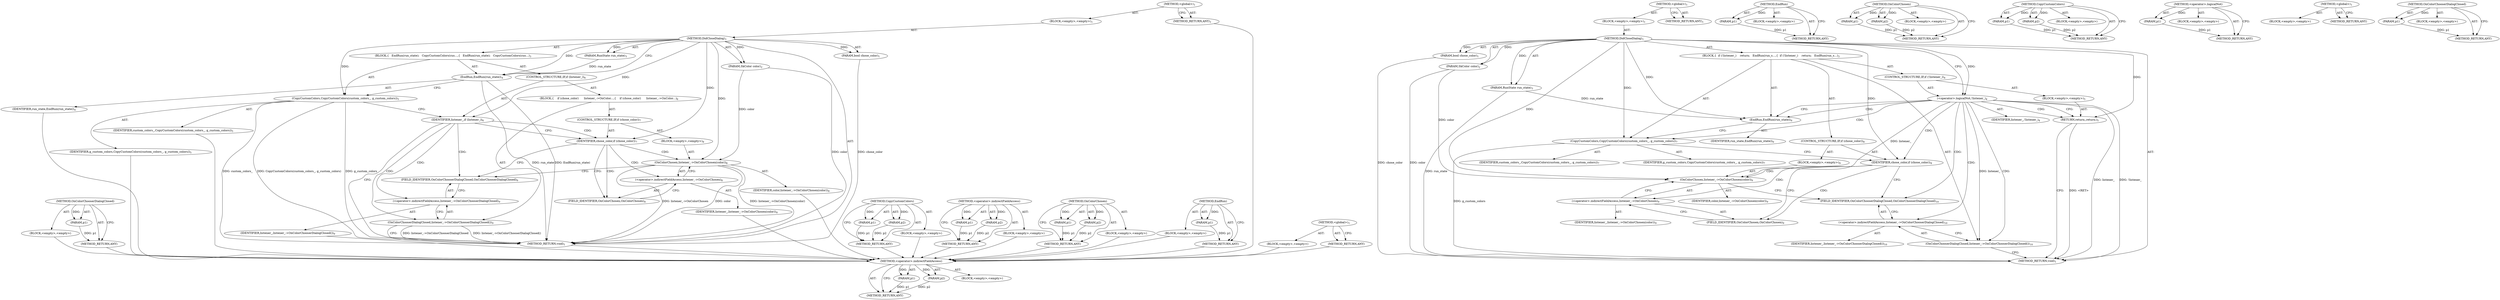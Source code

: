 digraph "&lt;global&gt;" {
vulnerable_74 [label=<(METHOD,&lt;operator&gt;.indirectFieldAccess)>];
vulnerable_75 [label=<(PARAM,p1)>];
vulnerable_76 [label=<(PARAM,p2)>];
vulnerable_77 [label=<(BLOCK,&lt;empty&gt;,&lt;empty&gt;)>];
vulnerable_78 [label=<(METHOD_RETURN,ANY)>];
vulnerable_6 [label=<(METHOD,&lt;global&gt;)<SUB>1</SUB>>];
vulnerable_7 [label=<(BLOCK,&lt;empty&gt;,&lt;empty&gt;)<SUB>1</SUB>>];
vulnerable_8 [label=<(METHOD,DidCloseDialog)<SUB>1</SUB>>];
vulnerable_9 [label=<(PARAM,bool chose_color)<SUB>1</SUB>>];
vulnerable_10 [label=<(PARAM,SkColor color)<SUB>2</SUB>>];
vulnerable_11 [label=<(PARAM,RunState run_state)<SUB>3</SUB>>];
vulnerable_12 [label=<(BLOCK,{
  if (!listener_)
    return;
   EndRun(run_s...,{
  if (!listener_)
    return;
   EndRun(run_s...)<SUB>3</SUB>>];
vulnerable_13 [label=<(CONTROL_STRUCTURE,IF,if (!listener_))<SUB>4</SUB>>];
vulnerable_14 [label=<(&lt;operator&gt;.logicalNot,!listener_)<SUB>4</SUB>>];
vulnerable_15 [label=<(IDENTIFIER,listener_,!listener_)<SUB>4</SUB>>];
vulnerable_16 [label=<(BLOCK,&lt;empty&gt;,&lt;empty&gt;)<SUB>5</SUB>>];
vulnerable_17 [label=<(RETURN,return;,return;)<SUB>5</SUB>>];
vulnerable_18 [label=<(EndRun,EndRun(run_state))<SUB>6</SUB>>];
vulnerable_19 [label=<(IDENTIFIER,run_state,EndRun(run_state))<SUB>6</SUB>>];
vulnerable_20 [label=<(CopyCustomColors,CopyCustomColors(custom_colors_, g_custom_colors))<SUB>7</SUB>>];
vulnerable_21 [label=<(IDENTIFIER,custom_colors_,CopyCustomColors(custom_colors_, g_custom_colors))<SUB>7</SUB>>];
vulnerable_22 [label=<(IDENTIFIER,g_custom_colors,CopyCustomColors(custom_colors_, g_custom_colors))<SUB>7</SUB>>];
vulnerable_23 [label=<(CONTROL_STRUCTURE,IF,if (chose_color))<SUB>8</SUB>>];
vulnerable_24 [label=<(IDENTIFIER,chose_color,if (chose_color))<SUB>8</SUB>>];
vulnerable_25 [label=<(BLOCK,&lt;empty&gt;,&lt;empty&gt;)<SUB>9</SUB>>];
vulnerable_26 [label=<(OnColorChosen,listener_-&gt;OnColorChosen(color))<SUB>9</SUB>>];
vulnerable_27 [label=<(&lt;operator&gt;.indirectFieldAccess,listener_-&gt;OnColorChosen)<SUB>9</SUB>>];
vulnerable_28 [label=<(IDENTIFIER,listener_,listener_-&gt;OnColorChosen(color))<SUB>9</SUB>>];
vulnerable_29 [label=<(FIELD_IDENTIFIER,OnColorChosen,OnColorChosen)<SUB>9</SUB>>];
vulnerable_30 [label=<(IDENTIFIER,color,listener_-&gt;OnColorChosen(color))<SUB>9</SUB>>];
vulnerable_31 [label=<(OnColorChooserDialogClosed,listener_-&gt;OnColorChooserDialogClosed())<SUB>10</SUB>>];
vulnerable_32 [label=<(&lt;operator&gt;.indirectFieldAccess,listener_-&gt;OnColorChooserDialogClosed)<SUB>10</SUB>>];
vulnerable_33 [label=<(IDENTIFIER,listener_,listener_-&gt;OnColorChooserDialogClosed())<SUB>10</SUB>>];
vulnerable_34 [label=<(FIELD_IDENTIFIER,OnColorChooserDialogClosed,OnColorChooserDialogClosed)<SUB>10</SUB>>];
vulnerable_35 [label=<(METHOD_RETURN,void)<SUB>1</SUB>>];
vulnerable_37 [label=<(METHOD_RETURN,ANY)<SUB>1</SUB>>];
vulnerable_60 [label=<(METHOD,EndRun)>];
vulnerable_61 [label=<(PARAM,p1)>];
vulnerable_62 [label=<(BLOCK,&lt;empty&gt;,&lt;empty&gt;)>];
vulnerable_63 [label=<(METHOD_RETURN,ANY)>];
vulnerable_69 [label=<(METHOD,OnColorChosen)>];
vulnerable_70 [label=<(PARAM,p1)>];
vulnerable_71 [label=<(PARAM,p2)>];
vulnerable_72 [label=<(BLOCK,&lt;empty&gt;,&lt;empty&gt;)>];
vulnerable_73 [label=<(METHOD_RETURN,ANY)>];
vulnerable_64 [label=<(METHOD,CopyCustomColors)>];
vulnerable_65 [label=<(PARAM,p1)>];
vulnerable_66 [label=<(PARAM,p2)>];
vulnerable_67 [label=<(BLOCK,&lt;empty&gt;,&lt;empty&gt;)>];
vulnerable_68 [label=<(METHOD_RETURN,ANY)>];
vulnerable_56 [label=<(METHOD,&lt;operator&gt;.logicalNot)>];
vulnerable_57 [label=<(PARAM,p1)>];
vulnerable_58 [label=<(BLOCK,&lt;empty&gt;,&lt;empty&gt;)>];
vulnerable_59 [label=<(METHOD_RETURN,ANY)>];
vulnerable_50 [label=<(METHOD,&lt;global&gt;)<SUB>1</SUB>>];
vulnerable_51 [label=<(BLOCK,&lt;empty&gt;,&lt;empty&gt;)>];
vulnerable_52 [label=<(METHOD_RETURN,ANY)>];
vulnerable_79 [label=<(METHOD,OnColorChooserDialogClosed)>];
vulnerable_80 [label=<(PARAM,p1)>];
vulnerable_81 [label=<(BLOCK,&lt;empty&gt;,&lt;empty&gt;)>];
vulnerable_82 [label=<(METHOD_RETURN,ANY)>];
fixed_73 [label=<(METHOD,OnColorChooserDialogClosed)>];
fixed_74 [label=<(PARAM,p1)>];
fixed_75 [label=<(BLOCK,&lt;empty&gt;,&lt;empty&gt;)>];
fixed_76 [label=<(METHOD_RETURN,ANY)>];
fixed_6 [label=<(METHOD,&lt;global&gt;)<SUB>1</SUB>>];
fixed_7 [label=<(BLOCK,&lt;empty&gt;,&lt;empty&gt;)<SUB>1</SUB>>];
fixed_8 [label=<(METHOD,DidCloseDialog)<SUB>1</SUB>>];
fixed_9 [label=<(PARAM,bool chose_color)<SUB>1</SUB>>];
fixed_10 [label=<(PARAM,SkColor color)<SUB>2</SUB>>];
fixed_11 [label=<(PARAM,RunState run_state)<SUB>3</SUB>>];
fixed_12 [label=<(BLOCK,{
   EndRun(run_state);
   CopyCustomColors(cus...,{
   EndRun(run_state);
   CopyCustomColors(cus...)<SUB>3</SUB>>];
fixed_13 [label=<(EndRun,EndRun(run_state))<SUB>4</SUB>>];
fixed_14 [label=<(IDENTIFIER,run_state,EndRun(run_state))<SUB>4</SUB>>];
fixed_15 [label=<(CopyCustomColors,CopyCustomColors(custom_colors_, g_custom_colors))<SUB>5</SUB>>];
fixed_16 [label=<(IDENTIFIER,custom_colors_,CopyCustomColors(custom_colors_, g_custom_colors))<SUB>5</SUB>>];
fixed_17 [label=<(IDENTIFIER,g_custom_colors,CopyCustomColors(custom_colors_, g_custom_colors))<SUB>5</SUB>>];
fixed_18 [label=<(CONTROL_STRUCTURE,IF,if (listener_))<SUB>6</SUB>>];
fixed_19 [label=<(IDENTIFIER,listener_,if (listener_))<SUB>6</SUB>>];
fixed_20 [label=<(BLOCK,{
    if (chose_color)
      listener_-&gt;OnColor...,{
    if (chose_color)
      listener_-&gt;OnColor...)<SUB>6</SUB>>];
fixed_21 [label=<(CONTROL_STRUCTURE,IF,if (chose_color))<SUB>7</SUB>>];
fixed_22 [label=<(IDENTIFIER,chose_color,if (chose_color))<SUB>7</SUB>>];
fixed_23 [label=<(BLOCK,&lt;empty&gt;,&lt;empty&gt;)<SUB>8</SUB>>];
fixed_24 [label=<(OnColorChosen,listener_-&gt;OnColorChosen(color))<SUB>8</SUB>>];
fixed_25 [label=<(&lt;operator&gt;.indirectFieldAccess,listener_-&gt;OnColorChosen)<SUB>8</SUB>>];
fixed_26 [label=<(IDENTIFIER,listener_,listener_-&gt;OnColorChosen(color))<SUB>8</SUB>>];
fixed_27 [label=<(FIELD_IDENTIFIER,OnColorChosen,OnColorChosen)<SUB>8</SUB>>];
fixed_28 [label=<(IDENTIFIER,color,listener_-&gt;OnColorChosen(color))<SUB>8</SUB>>];
fixed_29 [label=<(OnColorChooserDialogClosed,listener_-&gt;OnColorChooserDialogClosed())<SUB>9</SUB>>];
fixed_30 [label=<(&lt;operator&gt;.indirectFieldAccess,listener_-&gt;OnColorChooserDialogClosed)<SUB>9</SUB>>];
fixed_31 [label=<(IDENTIFIER,listener_,listener_-&gt;OnColorChooserDialogClosed())<SUB>9</SUB>>];
fixed_32 [label=<(FIELD_IDENTIFIER,OnColorChooserDialogClosed,OnColorChooserDialogClosed)<SUB>9</SUB>>];
fixed_33 [label=<(METHOD_RETURN,void)<SUB>1</SUB>>];
fixed_35 [label=<(METHOD_RETURN,ANY)<SUB>1</SUB>>];
fixed_58 [label=<(METHOD,CopyCustomColors)>];
fixed_59 [label=<(PARAM,p1)>];
fixed_60 [label=<(PARAM,p2)>];
fixed_61 [label=<(BLOCK,&lt;empty&gt;,&lt;empty&gt;)>];
fixed_62 [label=<(METHOD_RETURN,ANY)>];
fixed_68 [label=<(METHOD,&lt;operator&gt;.indirectFieldAccess)>];
fixed_69 [label=<(PARAM,p1)>];
fixed_70 [label=<(PARAM,p2)>];
fixed_71 [label=<(BLOCK,&lt;empty&gt;,&lt;empty&gt;)>];
fixed_72 [label=<(METHOD_RETURN,ANY)>];
fixed_63 [label=<(METHOD,OnColorChosen)>];
fixed_64 [label=<(PARAM,p1)>];
fixed_65 [label=<(PARAM,p2)>];
fixed_66 [label=<(BLOCK,&lt;empty&gt;,&lt;empty&gt;)>];
fixed_67 [label=<(METHOD_RETURN,ANY)>];
fixed_54 [label=<(METHOD,EndRun)>];
fixed_55 [label=<(PARAM,p1)>];
fixed_56 [label=<(BLOCK,&lt;empty&gt;,&lt;empty&gt;)>];
fixed_57 [label=<(METHOD_RETURN,ANY)>];
fixed_48 [label=<(METHOD,&lt;global&gt;)<SUB>1</SUB>>];
fixed_49 [label=<(BLOCK,&lt;empty&gt;,&lt;empty&gt;)>];
fixed_50 [label=<(METHOD_RETURN,ANY)>];
vulnerable_74 -> vulnerable_75  [key=0, label="AST: "];
vulnerable_74 -> vulnerable_75  [key=1, label="DDG: "];
vulnerable_74 -> vulnerable_77  [key=0, label="AST: "];
vulnerable_74 -> vulnerable_76  [key=0, label="AST: "];
vulnerable_74 -> vulnerable_76  [key=1, label="DDG: "];
vulnerable_74 -> vulnerable_78  [key=0, label="AST: "];
vulnerable_74 -> vulnerable_78  [key=1, label="CFG: "];
vulnerable_75 -> vulnerable_78  [key=0, label="DDG: p1"];
vulnerable_76 -> vulnerable_78  [key=0, label="DDG: p2"];
vulnerable_6 -> vulnerable_7  [key=0, label="AST: "];
vulnerable_6 -> vulnerable_37  [key=0, label="AST: "];
vulnerable_6 -> vulnerable_37  [key=1, label="CFG: "];
vulnerable_7 -> vulnerable_8  [key=0, label="AST: "];
vulnerable_8 -> vulnerable_9  [key=0, label="AST: "];
vulnerable_8 -> vulnerable_9  [key=1, label="DDG: "];
vulnerable_8 -> vulnerable_10  [key=0, label="AST: "];
vulnerable_8 -> vulnerable_10  [key=1, label="DDG: "];
vulnerable_8 -> vulnerable_11  [key=0, label="AST: "];
vulnerable_8 -> vulnerable_11  [key=1, label="DDG: "];
vulnerable_8 -> vulnerable_12  [key=0, label="AST: "];
vulnerable_8 -> vulnerable_35  [key=0, label="AST: "];
vulnerable_8 -> vulnerable_14  [key=0, label="CFG: "];
vulnerable_8 -> vulnerable_14  [key=1, label="DDG: "];
vulnerable_8 -> vulnerable_18  [key=0, label="DDG: "];
vulnerable_8 -> vulnerable_20  [key=0, label="DDG: "];
vulnerable_8 -> vulnerable_24  [key=0, label="DDG: "];
vulnerable_8 -> vulnerable_17  [key=0, label="DDG: "];
vulnerable_8 -> vulnerable_26  [key=0, label="DDG: "];
vulnerable_9 -> vulnerable_35  [key=0, label="DDG: chose_color"];
vulnerable_10 -> vulnerable_35  [key=0, label="DDG: color"];
vulnerable_10 -> vulnerable_26  [key=0, label="DDG: color"];
vulnerable_11 -> vulnerable_35  [key=0, label="DDG: run_state"];
vulnerable_11 -> vulnerable_18  [key=0, label="DDG: run_state"];
vulnerable_12 -> vulnerable_13  [key=0, label="AST: "];
vulnerable_12 -> vulnerable_18  [key=0, label="AST: "];
vulnerable_12 -> vulnerable_20  [key=0, label="AST: "];
vulnerable_12 -> vulnerable_23  [key=0, label="AST: "];
vulnerable_12 -> vulnerable_31  [key=0, label="AST: "];
vulnerable_13 -> vulnerable_14  [key=0, label="AST: "];
vulnerable_13 -> vulnerable_16  [key=0, label="AST: "];
vulnerable_14 -> vulnerable_15  [key=0, label="AST: "];
vulnerable_14 -> vulnerable_17  [key=0, label="CFG: "];
vulnerable_14 -> vulnerable_17  [key=1, label="CDG: "];
vulnerable_14 -> vulnerable_18  [key=0, label="CFG: "];
vulnerable_14 -> vulnerable_18  [key=1, label="CDG: "];
vulnerable_14 -> vulnerable_35  [key=0, label="DDG: listener_"];
vulnerable_14 -> vulnerable_35  [key=1, label="DDG: !listener_"];
vulnerable_14 -> vulnerable_31  [key=0, label="DDG: listener_"];
vulnerable_14 -> vulnerable_31  [key=1, label="CDG: "];
vulnerable_14 -> vulnerable_26  [key=0, label="DDG: listener_"];
vulnerable_14 -> vulnerable_24  [key=0, label="CDG: "];
vulnerable_14 -> vulnerable_34  [key=0, label="CDG: "];
vulnerable_14 -> vulnerable_32  [key=0, label="CDG: "];
vulnerable_14 -> vulnerable_20  [key=0, label="CDG: "];
vulnerable_16 -> vulnerable_17  [key=0, label="AST: "];
vulnerable_17 -> vulnerable_35  [key=0, label="CFG: "];
vulnerable_17 -> vulnerable_35  [key=1, label="DDG: &lt;RET&gt;"];
vulnerable_18 -> vulnerable_19  [key=0, label="AST: "];
vulnerable_18 -> vulnerable_20  [key=0, label="CFG: "];
vulnerable_20 -> vulnerable_21  [key=0, label="AST: "];
vulnerable_20 -> vulnerable_22  [key=0, label="AST: "];
vulnerable_20 -> vulnerable_24  [key=0, label="CFG: "];
vulnerable_20 -> vulnerable_35  [key=0, label="DDG: g_custom_colors"];
vulnerable_23 -> vulnerable_24  [key=0, label="AST: "];
vulnerable_23 -> vulnerable_25  [key=0, label="AST: "];
vulnerable_24 -> vulnerable_29  [key=0, label="CFG: "];
vulnerable_24 -> vulnerable_29  [key=1, label="CDG: "];
vulnerable_24 -> vulnerable_34  [key=0, label="CFG: "];
vulnerable_24 -> vulnerable_26  [key=0, label="CDG: "];
vulnerable_24 -> vulnerable_27  [key=0, label="CDG: "];
vulnerable_25 -> vulnerable_26  [key=0, label="AST: "];
vulnerable_26 -> vulnerable_27  [key=0, label="AST: "];
vulnerable_26 -> vulnerable_30  [key=0, label="AST: "];
vulnerable_26 -> vulnerable_34  [key=0, label="CFG: "];
vulnerable_27 -> vulnerable_28  [key=0, label="AST: "];
vulnerable_27 -> vulnerable_29  [key=0, label="AST: "];
vulnerable_27 -> vulnerable_26  [key=0, label="CFG: "];
vulnerable_29 -> vulnerable_27  [key=0, label="CFG: "];
vulnerable_31 -> vulnerable_32  [key=0, label="AST: "];
vulnerable_31 -> vulnerable_35  [key=0, label="CFG: "];
vulnerable_32 -> vulnerable_33  [key=0, label="AST: "];
vulnerable_32 -> vulnerable_34  [key=0, label="AST: "];
vulnerable_32 -> vulnerable_31  [key=0, label="CFG: "];
vulnerable_34 -> vulnerable_32  [key=0, label="CFG: "];
vulnerable_60 -> vulnerable_61  [key=0, label="AST: "];
vulnerable_60 -> vulnerable_61  [key=1, label="DDG: "];
vulnerable_60 -> vulnerable_62  [key=0, label="AST: "];
vulnerable_60 -> vulnerable_63  [key=0, label="AST: "];
vulnerable_60 -> vulnerable_63  [key=1, label="CFG: "];
vulnerable_61 -> vulnerable_63  [key=0, label="DDG: p1"];
vulnerable_69 -> vulnerable_70  [key=0, label="AST: "];
vulnerable_69 -> vulnerable_70  [key=1, label="DDG: "];
vulnerable_69 -> vulnerable_72  [key=0, label="AST: "];
vulnerable_69 -> vulnerable_71  [key=0, label="AST: "];
vulnerable_69 -> vulnerable_71  [key=1, label="DDG: "];
vulnerable_69 -> vulnerable_73  [key=0, label="AST: "];
vulnerable_69 -> vulnerable_73  [key=1, label="CFG: "];
vulnerable_70 -> vulnerable_73  [key=0, label="DDG: p1"];
vulnerable_71 -> vulnerable_73  [key=0, label="DDG: p2"];
vulnerable_64 -> vulnerable_65  [key=0, label="AST: "];
vulnerable_64 -> vulnerable_65  [key=1, label="DDG: "];
vulnerable_64 -> vulnerable_67  [key=0, label="AST: "];
vulnerable_64 -> vulnerable_66  [key=0, label="AST: "];
vulnerable_64 -> vulnerable_66  [key=1, label="DDG: "];
vulnerable_64 -> vulnerable_68  [key=0, label="AST: "];
vulnerable_64 -> vulnerable_68  [key=1, label="CFG: "];
vulnerable_65 -> vulnerable_68  [key=0, label="DDG: p1"];
vulnerable_66 -> vulnerable_68  [key=0, label="DDG: p2"];
vulnerable_56 -> vulnerable_57  [key=0, label="AST: "];
vulnerable_56 -> vulnerable_57  [key=1, label="DDG: "];
vulnerable_56 -> vulnerable_58  [key=0, label="AST: "];
vulnerable_56 -> vulnerable_59  [key=0, label="AST: "];
vulnerable_56 -> vulnerable_59  [key=1, label="CFG: "];
vulnerable_57 -> vulnerable_59  [key=0, label="DDG: p1"];
vulnerable_50 -> vulnerable_51  [key=0, label="AST: "];
vulnerable_50 -> vulnerable_52  [key=0, label="AST: "];
vulnerable_50 -> vulnerable_52  [key=1, label="CFG: "];
vulnerable_79 -> vulnerable_80  [key=0, label="AST: "];
vulnerable_79 -> vulnerable_80  [key=1, label="DDG: "];
vulnerable_79 -> vulnerable_81  [key=0, label="AST: "];
vulnerable_79 -> vulnerable_82  [key=0, label="AST: "];
vulnerable_79 -> vulnerable_82  [key=1, label="CFG: "];
vulnerable_80 -> vulnerable_82  [key=0, label="DDG: p1"];
fixed_73 -> fixed_74  [key=0, label="AST: "];
fixed_73 -> fixed_74  [key=1, label="DDG: "];
fixed_73 -> fixed_75  [key=0, label="AST: "];
fixed_73 -> fixed_76  [key=0, label="AST: "];
fixed_73 -> fixed_76  [key=1, label="CFG: "];
fixed_74 -> fixed_76  [key=0, label="DDG: p1"];
fixed_75 -> vulnerable_74  [key=0];
fixed_76 -> vulnerable_74  [key=0];
fixed_6 -> fixed_7  [key=0, label="AST: "];
fixed_6 -> fixed_35  [key=0, label="AST: "];
fixed_6 -> fixed_35  [key=1, label="CFG: "];
fixed_7 -> fixed_8  [key=0, label="AST: "];
fixed_8 -> fixed_9  [key=0, label="AST: "];
fixed_8 -> fixed_9  [key=1, label="DDG: "];
fixed_8 -> fixed_10  [key=0, label="AST: "];
fixed_8 -> fixed_10  [key=1, label="DDG: "];
fixed_8 -> fixed_11  [key=0, label="AST: "];
fixed_8 -> fixed_11  [key=1, label="DDG: "];
fixed_8 -> fixed_12  [key=0, label="AST: "];
fixed_8 -> fixed_33  [key=0, label="AST: "];
fixed_8 -> fixed_13  [key=0, label="CFG: "];
fixed_8 -> fixed_13  [key=1, label="DDG: "];
fixed_8 -> fixed_15  [key=0, label="DDG: "];
fixed_8 -> fixed_19  [key=0, label="DDG: "];
fixed_8 -> fixed_22  [key=0, label="DDG: "];
fixed_8 -> fixed_24  [key=0, label="DDG: "];
fixed_9 -> fixed_33  [key=0, label="DDG: chose_color"];
fixed_10 -> fixed_33  [key=0, label="DDG: color"];
fixed_10 -> fixed_24  [key=0, label="DDG: color"];
fixed_11 -> fixed_13  [key=0, label="DDG: run_state"];
fixed_12 -> fixed_13  [key=0, label="AST: "];
fixed_12 -> fixed_15  [key=0, label="AST: "];
fixed_12 -> fixed_18  [key=0, label="AST: "];
fixed_13 -> fixed_14  [key=0, label="AST: "];
fixed_13 -> fixed_15  [key=0, label="CFG: "];
fixed_13 -> fixed_33  [key=0, label="DDG: run_state"];
fixed_13 -> fixed_33  [key=1, label="DDG: EndRun(run_state)"];
fixed_14 -> vulnerable_74  [key=0];
fixed_15 -> fixed_16  [key=0, label="AST: "];
fixed_15 -> fixed_17  [key=0, label="AST: "];
fixed_15 -> fixed_19  [key=0, label="CFG: "];
fixed_15 -> fixed_33  [key=0, label="DDG: custom_colors_"];
fixed_15 -> fixed_33  [key=1, label="DDG: CopyCustomColors(custom_colors_, g_custom_colors)"];
fixed_15 -> fixed_33  [key=2, label="DDG: g_custom_colors"];
fixed_16 -> vulnerable_74  [key=0];
fixed_17 -> vulnerable_74  [key=0];
fixed_18 -> fixed_19  [key=0, label="AST: "];
fixed_18 -> fixed_20  [key=0, label="AST: "];
fixed_19 -> fixed_22  [key=0, label="CFG: "];
fixed_19 -> fixed_22  [key=1, label="CDG: "];
fixed_19 -> fixed_33  [key=0, label="CFG: "];
fixed_19 -> fixed_30  [key=0, label="CDG: "];
fixed_19 -> fixed_29  [key=0, label="CDG: "];
fixed_19 -> fixed_32  [key=0, label="CDG: "];
fixed_20 -> fixed_21  [key=0, label="AST: "];
fixed_20 -> fixed_29  [key=0, label="AST: "];
fixed_21 -> fixed_22  [key=0, label="AST: "];
fixed_21 -> fixed_23  [key=0, label="AST: "];
fixed_22 -> fixed_27  [key=0, label="CFG: "];
fixed_22 -> fixed_27  [key=1, label="CDG: "];
fixed_22 -> fixed_32  [key=0, label="CFG: "];
fixed_22 -> fixed_24  [key=0, label="CDG: "];
fixed_22 -> fixed_25  [key=0, label="CDG: "];
fixed_23 -> fixed_24  [key=0, label="AST: "];
fixed_24 -> fixed_25  [key=0, label="AST: "];
fixed_24 -> fixed_28  [key=0, label="AST: "];
fixed_24 -> fixed_32  [key=0, label="CFG: "];
fixed_24 -> fixed_33  [key=0, label="DDG: listener_-&gt;OnColorChosen"];
fixed_24 -> fixed_33  [key=1, label="DDG: color"];
fixed_24 -> fixed_33  [key=2, label="DDG: listener_-&gt;OnColorChosen(color)"];
fixed_25 -> fixed_26  [key=0, label="AST: "];
fixed_25 -> fixed_27  [key=0, label="AST: "];
fixed_25 -> fixed_24  [key=0, label="CFG: "];
fixed_26 -> vulnerable_74  [key=0];
fixed_27 -> fixed_25  [key=0, label="CFG: "];
fixed_28 -> vulnerable_74  [key=0];
fixed_29 -> fixed_30  [key=0, label="AST: "];
fixed_29 -> fixed_33  [key=0, label="CFG: "];
fixed_29 -> fixed_33  [key=1, label="DDG: listener_-&gt;OnColorChooserDialogClosed"];
fixed_29 -> fixed_33  [key=2, label="DDG: listener_-&gt;OnColorChooserDialogClosed()"];
fixed_30 -> fixed_31  [key=0, label="AST: "];
fixed_30 -> fixed_32  [key=0, label="AST: "];
fixed_30 -> fixed_29  [key=0, label="CFG: "];
fixed_31 -> vulnerable_74  [key=0];
fixed_32 -> fixed_30  [key=0, label="CFG: "];
fixed_33 -> vulnerable_74  [key=0];
fixed_35 -> vulnerable_74  [key=0];
fixed_58 -> fixed_59  [key=0, label="AST: "];
fixed_58 -> fixed_59  [key=1, label="DDG: "];
fixed_58 -> fixed_61  [key=0, label="AST: "];
fixed_58 -> fixed_60  [key=0, label="AST: "];
fixed_58 -> fixed_60  [key=1, label="DDG: "];
fixed_58 -> fixed_62  [key=0, label="AST: "];
fixed_58 -> fixed_62  [key=1, label="CFG: "];
fixed_59 -> fixed_62  [key=0, label="DDG: p1"];
fixed_60 -> fixed_62  [key=0, label="DDG: p2"];
fixed_61 -> vulnerable_74  [key=0];
fixed_62 -> vulnerable_74  [key=0];
fixed_68 -> fixed_69  [key=0, label="AST: "];
fixed_68 -> fixed_69  [key=1, label="DDG: "];
fixed_68 -> fixed_71  [key=0, label="AST: "];
fixed_68 -> fixed_70  [key=0, label="AST: "];
fixed_68 -> fixed_70  [key=1, label="DDG: "];
fixed_68 -> fixed_72  [key=0, label="AST: "];
fixed_68 -> fixed_72  [key=1, label="CFG: "];
fixed_69 -> fixed_72  [key=0, label="DDG: p1"];
fixed_70 -> fixed_72  [key=0, label="DDG: p2"];
fixed_71 -> vulnerable_74  [key=0];
fixed_72 -> vulnerable_74  [key=0];
fixed_63 -> fixed_64  [key=0, label="AST: "];
fixed_63 -> fixed_64  [key=1, label="DDG: "];
fixed_63 -> fixed_66  [key=0, label="AST: "];
fixed_63 -> fixed_65  [key=0, label="AST: "];
fixed_63 -> fixed_65  [key=1, label="DDG: "];
fixed_63 -> fixed_67  [key=0, label="AST: "];
fixed_63 -> fixed_67  [key=1, label="CFG: "];
fixed_64 -> fixed_67  [key=0, label="DDG: p1"];
fixed_65 -> fixed_67  [key=0, label="DDG: p2"];
fixed_66 -> vulnerable_74  [key=0];
fixed_67 -> vulnerable_74  [key=0];
fixed_54 -> fixed_55  [key=0, label="AST: "];
fixed_54 -> fixed_55  [key=1, label="DDG: "];
fixed_54 -> fixed_56  [key=0, label="AST: "];
fixed_54 -> fixed_57  [key=0, label="AST: "];
fixed_54 -> fixed_57  [key=1, label="CFG: "];
fixed_55 -> fixed_57  [key=0, label="DDG: p1"];
fixed_56 -> vulnerable_74  [key=0];
fixed_57 -> vulnerable_74  [key=0];
fixed_48 -> fixed_49  [key=0, label="AST: "];
fixed_48 -> fixed_50  [key=0, label="AST: "];
fixed_48 -> fixed_50  [key=1, label="CFG: "];
fixed_49 -> vulnerable_74  [key=0];
fixed_50 -> vulnerable_74  [key=0];
}
